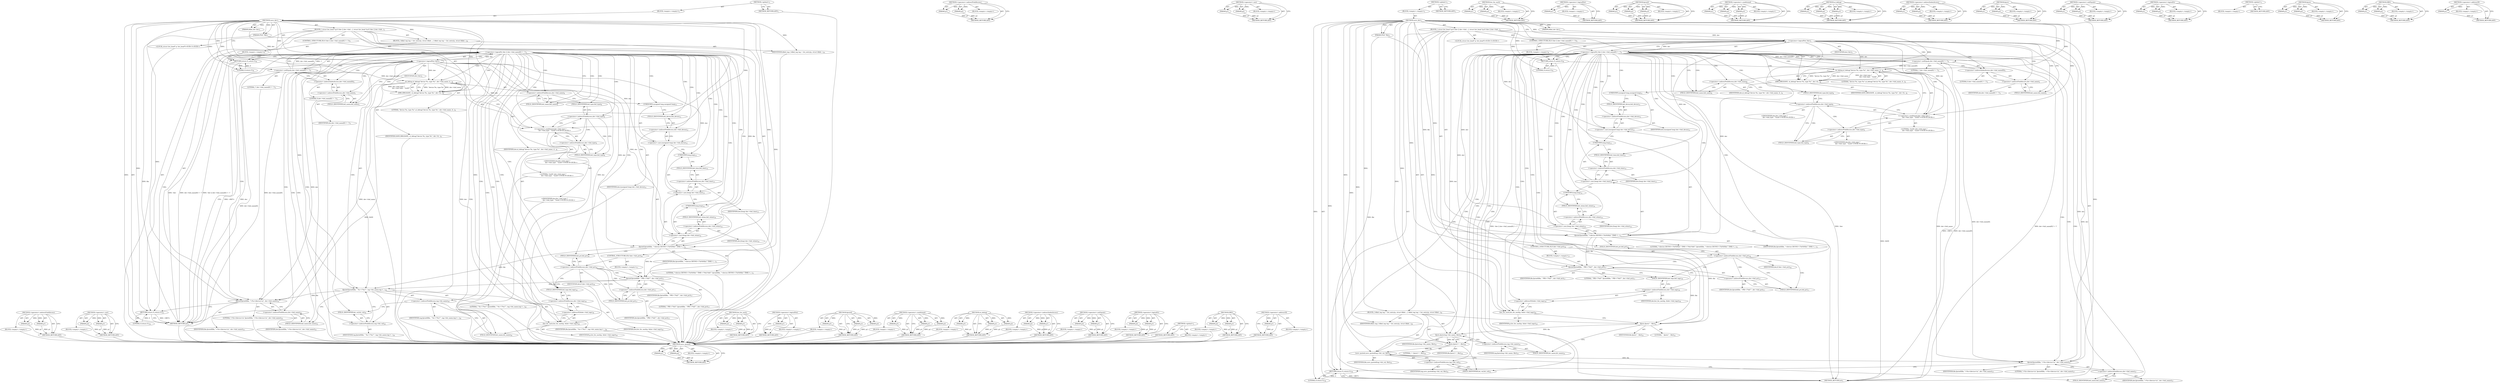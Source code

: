 digraph "&lt;operator&gt;.addressOf" {
vulnerable_152 [label=<(METHOD,&lt;operator&gt;.indirectFieldAccess)>];
vulnerable_153 [label=<(PARAM,p1)>];
vulnerable_154 [label=<(PARAM,p2)>];
vulnerable_155 [label=<(BLOCK,&lt;empty&gt;,&lt;empty&gt;)>];
vulnerable_156 [label=<(METHOD_RETURN,ANY)>];
vulnerable_180 [label=<(METHOD,&lt;operator&gt;.cast)>];
vulnerable_181 [label=<(PARAM,p1)>];
vulnerable_182 [label=<(PARAM,p2)>];
vulnerable_183 [label=<(BLOCK,&lt;empty&gt;,&lt;empty&gt;)>];
vulnerable_184 [label=<(METHOD_RETURN,ANY)>];
vulnerable_6 [label=<(METHOD,&lt;global&gt;)<SUB>1</SUB>>];
vulnerable_7 [label=<(BLOCK,&lt;empty&gt;,&lt;empty&gt;)<SUB>1</SUB>>];
vulnerable_8 [label=<(METHOD,save_dev)<SUB>1</SUB>>];
vulnerable_9 [label=<(PARAM,blkid_dev dev)<SUB>1</SUB>>];
vulnerable_10 [label=<(PARAM,FILE *file)<SUB>1</SUB>>];
vulnerable_11 [label=<(BLOCK,{
 	struct list_head *p;

	if (!dev || dev-&gt;bid...,{
 	struct list_head *p;

	if (!dev || dev-&gt;bid...)<SUB>2</SUB>>];
vulnerable_12 [label="<(LOCAL,struct list_head* p: list_head*)<SUB>3</SUB>>"];
vulnerable_13 [label=<(CONTROL_STRUCTURE,IF,if (!dev || dev-&gt;bid_name[0] != '/'))<SUB>5</SUB>>];
vulnerable_14 [label=<(&lt;operator&gt;.logicalOr,!dev || dev-&gt;bid_name[0] != '/')<SUB>5</SUB>>];
vulnerable_15 [label=<(&lt;operator&gt;.logicalNot,!dev)<SUB>5</SUB>>];
vulnerable_16 [label=<(IDENTIFIER,dev,!dev)<SUB>5</SUB>>];
vulnerable_17 [label=<(&lt;operator&gt;.notEquals,dev-&gt;bid_name[0] != '/')<SUB>5</SUB>>];
vulnerable_18 [label=<(&lt;operator&gt;.indirectIndexAccess,dev-&gt;bid_name[0])<SUB>5</SUB>>];
vulnerable_19 [label=<(&lt;operator&gt;.indirectFieldAccess,dev-&gt;bid_name)<SUB>5</SUB>>];
vulnerable_20 [label=<(IDENTIFIER,dev,dev-&gt;bid_name[0] != '/')<SUB>5</SUB>>];
vulnerable_21 [label=<(FIELD_IDENTIFIER,bid_name,bid_name)<SUB>5</SUB>>];
vulnerable_22 [label=<(LITERAL,0,dev-&gt;bid_name[0] != '/')<SUB>5</SUB>>];
vulnerable_23 [label=<(LITERAL,'/',dev-&gt;bid_name[0] != '/')<SUB>5</SUB>>];
vulnerable_24 [label=<(BLOCK,&lt;empty&gt;,&lt;empty&gt;)<SUB>6</SUB>>];
vulnerable_25 [label=<(RETURN,return 0;,return 0;)<SUB>6</SUB>>];
vulnerable_26 [label=<(LITERAL,0,return 0;)<SUB>6</SUB>>];
vulnerable_27 [label=<(DBG,DBG(SAVE, ul_debug(&quot;device %s, type %s&quot;, dev-&gt;b...)<SUB>8</SUB>>];
vulnerable_28 [label=<(IDENTIFIER,SAVE,DBG(SAVE, ul_debug(&quot;device %s, type %s&quot;, dev-&gt;b...)<SUB>8</SUB>>];
vulnerable_29 [label=<(ul_debug,ul_debug(&quot;device %s, type %s&quot;, dev-&gt;bid_name, d...)<SUB>8</SUB>>];
vulnerable_30 [label=<(LITERAL,&quot;device %s, type %s&quot;,ul_debug(&quot;device %s, type %s&quot;, dev-&gt;bid_name, d...)<SUB>8</SUB>>];
vulnerable_31 [label=<(&lt;operator&gt;.indirectFieldAccess,dev-&gt;bid_name)<SUB>8</SUB>>];
vulnerable_32 [label=<(IDENTIFIER,dev,ul_debug(&quot;device %s, type %s&quot;, dev-&gt;bid_name, d...)<SUB>8</SUB>>];
vulnerable_33 [label=<(FIELD_IDENTIFIER,bid_name,bid_name)<SUB>8</SUB>>];
vulnerable_34 [label="<(&lt;operator&gt;.conditional,dev-&gt;bid_type ?
		   dev-&gt;bid_type : &quot;(null)&quot;)<SUB>8</SUB>>"];
vulnerable_35 [label=<(&lt;operator&gt;.indirectFieldAccess,dev-&gt;bid_type)<SUB>8</SUB>>];
vulnerable_36 [label="<(IDENTIFIER,dev,dev-&gt;bid_type ?
		   dev-&gt;bid_type : &quot;(null)&quot;)<SUB>8</SUB>>"];
vulnerable_37 [label=<(FIELD_IDENTIFIER,bid_type,bid_type)<SUB>8</SUB>>];
vulnerable_38 [label=<(&lt;operator&gt;.indirectFieldAccess,dev-&gt;bid_type)<SUB>9</SUB>>];
vulnerable_39 [label="<(IDENTIFIER,dev,dev-&gt;bid_type ?
		   dev-&gt;bid_type : &quot;(null)&quot;)<SUB>9</SUB>>"];
vulnerable_40 [label=<(FIELD_IDENTIFIER,bid_type,bid_type)<SUB>9</SUB>>];
vulnerable_41 [label="<(LITERAL,&quot;(null)&quot;,dev-&gt;bid_type ?
		   dev-&gt;bid_type : &quot;(null)&quot;)<SUB>9</SUB>>"];
vulnerable_42 [label=<(fprintf,fprintf(file, &quot;&lt;device DEVNO=\&quot;0x%04lx\&quot; TIME=\...)<SUB>11</SUB>>];
vulnerable_43 [label=<(IDENTIFIER,file,fprintf(file, &quot;&lt;device DEVNO=\&quot;0x%04lx\&quot; TIME=\...)<SUB>11</SUB>>];
vulnerable_44 [label=<(LITERAL,&quot;&lt;device DEVNO=\&quot;0x%04lx\&quot; TIME=\&quot;%ld.%ld\&quot;&quot;,fprintf(file, &quot;&lt;device DEVNO=\&quot;0x%04lx\&quot; TIME=\...)<SUB>11</SUB>>];
vulnerable_45 [label=<(&lt;operator&gt;.cast,(unsigned long) dev-&gt;bid_devno)<SUB>12</SUB>>];
vulnerable_46 [label=<(UNKNOWN,unsigned long,unsigned long)<SUB>12</SUB>>];
vulnerable_47 [label=<(&lt;operator&gt;.indirectFieldAccess,dev-&gt;bid_devno)<SUB>12</SUB>>];
vulnerable_48 [label=<(IDENTIFIER,dev,(unsigned long) dev-&gt;bid_devno)<SUB>12</SUB>>];
vulnerable_49 [label=<(FIELD_IDENTIFIER,bid_devno,bid_devno)<SUB>12</SUB>>];
vulnerable_50 [label=<(&lt;operator&gt;.cast,(long) dev-&gt;bid_time)<SUB>13</SUB>>];
vulnerable_51 [label=<(UNKNOWN,long,long)<SUB>13</SUB>>];
vulnerable_52 [label=<(&lt;operator&gt;.indirectFieldAccess,dev-&gt;bid_time)<SUB>13</SUB>>];
vulnerable_53 [label=<(IDENTIFIER,dev,(long) dev-&gt;bid_time)<SUB>13</SUB>>];
vulnerable_54 [label=<(FIELD_IDENTIFIER,bid_time,bid_time)<SUB>13</SUB>>];
vulnerable_55 [label=<(&lt;operator&gt;.cast,(long) dev-&gt;bid_utime)<SUB>14</SUB>>];
vulnerable_56 [label=<(UNKNOWN,long,long)<SUB>14</SUB>>];
vulnerable_57 [label=<(&lt;operator&gt;.indirectFieldAccess,dev-&gt;bid_utime)<SUB>14</SUB>>];
vulnerable_58 [label=<(IDENTIFIER,dev,(long) dev-&gt;bid_utime)<SUB>14</SUB>>];
vulnerable_59 [label=<(FIELD_IDENTIFIER,bid_utime,bid_utime)<SUB>14</SUB>>];
vulnerable_60 [label=<(CONTROL_STRUCTURE,IF,if (dev-&gt;bid_pri))<SUB>16</SUB>>];
vulnerable_61 [label=<(&lt;operator&gt;.indirectFieldAccess,dev-&gt;bid_pri)<SUB>16</SUB>>];
vulnerable_62 [label=<(IDENTIFIER,dev,if (dev-&gt;bid_pri))<SUB>16</SUB>>];
vulnerable_63 [label=<(FIELD_IDENTIFIER,bid_pri,bid_pri)<SUB>16</SUB>>];
vulnerable_64 [label=<(BLOCK,&lt;empty&gt;,&lt;empty&gt;)<SUB>17</SUB>>];
vulnerable_65 [label=<(fprintf,fprintf(file, &quot; PRI=\&quot;%d\&quot;&quot;, dev-&gt;bid_pri))<SUB>17</SUB>>];
vulnerable_66 [label=<(IDENTIFIER,file,fprintf(file, &quot; PRI=\&quot;%d\&quot;&quot;, dev-&gt;bid_pri))<SUB>17</SUB>>];
vulnerable_67 [label=<(LITERAL,&quot; PRI=\&quot;%d\&quot;&quot;,fprintf(file, &quot; PRI=\&quot;%d\&quot;&quot;, dev-&gt;bid_pri))<SUB>17</SUB>>];
vulnerable_68 [label=<(&lt;operator&gt;.indirectFieldAccess,dev-&gt;bid_pri)<SUB>17</SUB>>];
vulnerable_69 [label=<(IDENTIFIER,dev,fprintf(file, &quot; PRI=\&quot;%d\&quot;&quot;, dev-&gt;bid_pri))<SUB>17</SUB>>];
vulnerable_70 [label=<(FIELD_IDENTIFIER,bid_pri,bid_pri)<SUB>17</SUB>>];
vulnerable_71 [label=<(list_for_each,list_for_each(p, &amp;dev-&gt;bid_tags))<SUB>18</SUB>>];
vulnerable_72 [label=<(IDENTIFIER,p,list_for_each(p, &amp;dev-&gt;bid_tags))<SUB>18</SUB>>];
vulnerable_73 [label=<(&lt;operator&gt;.addressOf,&amp;dev-&gt;bid_tags)<SUB>18</SUB>>];
vulnerable_74 [label=<(&lt;operator&gt;.indirectFieldAccess,dev-&gt;bid_tags)<SUB>18</SUB>>];
vulnerable_75 [label=<(IDENTIFIER,dev,list_for_each(p, &amp;dev-&gt;bid_tags))<SUB>18</SUB>>];
vulnerable_76 [label=<(FIELD_IDENTIFIER,bid_tags,bid_tags)<SUB>18</SUB>>];
vulnerable_77 [label=<(BLOCK,{
 		blkid_tag tag = list_entry(p, struct blkid...,{
 		blkid_tag tag = list_entry(p, struct blkid...)<SUB>18</SUB>>];
vulnerable_78 [label=<(IDENTIFIER,blkid_tag,{
 		blkid_tag tag = list_entry(p, struct blkid...)<SUB>19</SUB>>];
vulnerable_79 [label=<(fprintf,fprintf(file, &quot; %s=\&quot;%s\&quot;&quot;, tag-&gt;bit_name,tag-&gt;...)<SUB>20</SUB>>];
vulnerable_80 [label=<(IDENTIFIER,file,fprintf(file, &quot; %s=\&quot;%s\&quot;&quot;, tag-&gt;bit_name,tag-&gt;...)<SUB>20</SUB>>];
vulnerable_81 [label=<(LITERAL,&quot; %s=\&quot;%s\&quot;&quot;,fprintf(file, &quot; %s=\&quot;%s\&quot;&quot;, tag-&gt;bit_name,tag-&gt;...)<SUB>20</SUB>>];
vulnerable_82 [label=<(&lt;operator&gt;.indirectFieldAccess,tag-&gt;bit_name)<SUB>20</SUB>>];
vulnerable_83 [label=<(IDENTIFIER,tag,fprintf(file, &quot; %s=\&quot;%s\&quot;&quot;, tag-&gt;bit_name,tag-&gt;...)<SUB>20</SUB>>];
vulnerable_84 [label=<(FIELD_IDENTIFIER,bit_name,bit_name)<SUB>20</SUB>>];
vulnerable_85 [label=<(&lt;operator&gt;.indirectFieldAccess,tag-&gt;bit_val)<SUB>20</SUB>>];
vulnerable_86 [label=<(IDENTIFIER,tag,fprintf(file, &quot; %s=\&quot;%s\&quot;&quot;, tag-&gt;bit_name,tag-&gt;...)<SUB>20</SUB>>];
vulnerable_87 [label=<(FIELD_IDENTIFIER,bit_val,bit_val)<SUB>20</SUB>>];
vulnerable_88 [label=<(fprintf,fprintf(file, &quot;&gt;%s&lt;/device&gt;\n&quot;, dev-&gt;bid_name))<SUB>22</SUB>>];
vulnerable_89 [label=<(IDENTIFIER,file,fprintf(file, &quot;&gt;%s&lt;/device&gt;\n&quot;, dev-&gt;bid_name))<SUB>22</SUB>>];
vulnerable_90 [label=<(LITERAL,&quot;&gt;%s&lt;/device&gt;\n&quot;,fprintf(file, &quot;&gt;%s&lt;/device&gt;\n&quot;, dev-&gt;bid_name))<SUB>22</SUB>>];
vulnerable_91 [label=<(&lt;operator&gt;.indirectFieldAccess,dev-&gt;bid_name)<SUB>22</SUB>>];
vulnerable_92 [label=<(IDENTIFIER,dev,fprintf(file, &quot;&gt;%s&lt;/device&gt;\n&quot;, dev-&gt;bid_name))<SUB>22</SUB>>];
vulnerable_93 [label=<(FIELD_IDENTIFIER,bid_name,bid_name)<SUB>22</SUB>>];
vulnerable_94 [label=<(RETURN,return 0;,return 0;)<SUB>24</SUB>>];
vulnerable_95 [label=<(LITERAL,0,return 0;)<SUB>24</SUB>>];
vulnerable_96 [label=<(METHOD_RETURN,int)<SUB>1</SUB>>];
vulnerable_98 [label=<(METHOD_RETURN,ANY)<SUB>1</SUB>>];
vulnerable_185 [label=<(METHOD,list_for_each)>];
vulnerable_186 [label=<(PARAM,p1)>];
vulnerable_187 [label=<(PARAM,p2)>];
vulnerable_188 [label=<(BLOCK,&lt;empty&gt;,&lt;empty&gt;)>];
vulnerable_189 [label=<(METHOD_RETURN,ANY)>];
vulnerable_138 [label=<(METHOD,&lt;operator&gt;.logicalNot)>];
vulnerable_139 [label=<(PARAM,p1)>];
vulnerable_140 [label=<(BLOCK,&lt;empty&gt;,&lt;empty&gt;)>];
vulnerable_141 [label=<(METHOD_RETURN,ANY)>];
vulnerable_174 [label=<(METHOD,fprintf)>];
vulnerable_175 [label=<(PARAM,p1)>];
vulnerable_176 [label=<(PARAM,p2)>];
vulnerable_177 [label=<(PARAM,p3)>];
vulnerable_178 [label=<(BLOCK,&lt;empty&gt;,&lt;empty&gt;)>];
vulnerable_179 [label=<(METHOD_RETURN,ANY)>];
vulnerable_168 [label=<(METHOD,&lt;operator&gt;.conditional)>];
vulnerable_169 [label=<(PARAM,p1)>];
vulnerable_170 [label=<(PARAM,p2)>];
vulnerable_171 [label=<(PARAM,p3)>];
vulnerable_172 [label=<(BLOCK,&lt;empty&gt;,&lt;empty&gt;)>];
vulnerable_173 [label=<(METHOD_RETURN,ANY)>];
vulnerable_162 [label=<(METHOD,ul_debug)>];
vulnerable_163 [label=<(PARAM,p1)>];
vulnerable_164 [label=<(PARAM,p2)>];
vulnerable_165 [label=<(PARAM,p3)>];
vulnerable_166 [label=<(BLOCK,&lt;empty&gt;,&lt;empty&gt;)>];
vulnerable_167 [label=<(METHOD_RETURN,ANY)>];
vulnerable_147 [label=<(METHOD,&lt;operator&gt;.indirectIndexAccess)>];
vulnerable_148 [label=<(PARAM,p1)>];
vulnerable_149 [label=<(PARAM,p2)>];
vulnerable_150 [label=<(BLOCK,&lt;empty&gt;,&lt;empty&gt;)>];
vulnerable_151 [label=<(METHOD_RETURN,ANY)>];
vulnerable_142 [label=<(METHOD,&lt;operator&gt;.notEquals)>];
vulnerable_143 [label=<(PARAM,p1)>];
vulnerable_144 [label=<(PARAM,p2)>];
vulnerable_145 [label=<(BLOCK,&lt;empty&gt;,&lt;empty&gt;)>];
vulnerable_146 [label=<(METHOD_RETURN,ANY)>];
vulnerable_133 [label=<(METHOD,&lt;operator&gt;.logicalOr)>];
vulnerable_134 [label=<(PARAM,p1)>];
vulnerable_135 [label=<(PARAM,p2)>];
vulnerable_136 [label=<(BLOCK,&lt;empty&gt;,&lt;empty&gt;)>];
vulnerable_137 [label=<(METHOD_RETURN,ANY)>];
vulnerable_127 [label=<(METHOD,&lt;global&gt;)<SUB>1</SUB>>];
vulnerable_128 [label=<(BLOCK,&lt;empty&gt;,&lt;empty&gt;)>];
vulnerable_129 [label=<(METHOD_RETURN,ANY)>];
vulnerable_157 [label=<(METHOD,DBG)>];
vulnerable_158 [label=<(PARAM,p1)>];
vulnerable_159 [label=<(PARAM,p2)>];
vulnerable_160 [label=<(BLOCK,&lt;empty&gt;,&lt;empty&gt;)>];
vulnerable_161 [label=<(METHOD_RETURN,ANY)>];
vulnerable_190 [label=<(METHOD,&lt;operator&gt;.addressOf)>];
vulnerable_191 [label=<(PARAM,p1)>];
vulnerable_192 [label=<(BLOCK,&lt;empty&gt;,&lt;empty&gt;)>];
vulnerable_193 [label=<(METHOD_RETURN,ANY)>];
fixed_209 [label=<(METHOD,save_quoted)>];
fixed_210 [label=<(PARAM,p1)>];
fixed_211 [label=<(PARAM,p2)>];
fixed_212 [label=<(BLOCK,&lt;empty&gt;,&lt;empty&gt;)>];
fixed_213 [label=<(METHOD_RETURN,ANY)>];
fixed_157 [label=<(METHOD,&lt;operator&gt;.indirectFieldAccess)>];
fixed_158 [label=<(PARAM,p1)>];
fixed_159 [label=<(PARAM,p2)>];
fixed_160 [label=<(BLOCK,&lt;empty&gt;,&lt;empty&gt;)>];
fixed_161 [label=<(METHOD_RETURN,ANY)>];
fixed_185 [label=<(METHOD,&lt;operator&gt;.cast)>];
fixed_186 [label=<(PARAM,p1)>];
fixed_187 [label=<(PARAM,p2)>];
fixed_188 [label=<(BLOCK,&lt;empty&gt;,&lt;empty&gt;)>];
fixed_189 [label=<(METHOD_RETURN,ANY)>];
fixed_6 [label=<(METHOD,&lt;global&gt;)<SUB>1</SUB>>];
fixed_7 [label=<(BLOCK,&lt;empty&gt;,&lt;empty&gt;)<SUB>1</SUB>>];
fixed_8 [label=<(METHOD,save_dev)<SUB>1</SUB>>];
fixed_9 [label=<(PARAM,blkid_dev dev)<SUB>1</SUB>>];
fixed_10 [label=<(PARAM,FILE *file)<SUB>1</SUB>>];
fixed_11 [label=<(BLOCK,{
 	struct list_head *p;

	if (!dev || dev-&gt;bid...,{
 	struct list_head *p;

	if (!dev || dev-&gt;bid...)<SUB>2</SUB>>];
fixed_12 [label="<(LOCAL,struct list_head* p: list_head*)<SUB>3</SUB>>"];
fixed_13 [label=<(CONTROL_STRUCTURE,IF,if (!dev || dev-&gt;bid_name[0] != '/'))<SUB>5</SUB>>];
fixed_14 [label=<(&lt;operator&gt;.logicalOr,!dev || dev-&gt;bid_name[0] != '/')<SUB>5</SUB>>];
fixed_15 [label=<(&lt;operator&gt;.logicalNot,!dev)<SUB>5</SUB>>];
fixed_16 [label=<(IDENTIFIER,dev,!dev)<SUB>5</SUB>>];
fixed_17 [label=<(&lt;operator&gt;.notEquals,dev-&gt;bid_name[0] != '/')<SUB>5</SUB>>];
fixed_18 [label=<(&lt;operator&gt;.indirectIndexAccess,dev-&gt;bid_name[0])<SUB>5</SUB>>];
fixed_19 [label=<(&lt;operator&gt;.indirectFieldAccess,dev-&gt;bid_name)<SUB>5</SUB>>];
fixed_20 [label=<(IDENTIFIER,dev,dev-&gt;bid_name[0] != '/')<SUB>5</SUB>>];
fixed_21 [label=<(FIELD_IDENTIFIER,bid_name,bid_name)<SUB>5</SUB>>];
fixed_22 [label=<(LITERAL,0,dev-&gt;bid_name[0] != '/')<SUB>5</SUB>>];
fixed_23 [label=<(LITERAL,'/',dev-&gt;bid_name[0] != '/')<SUB>5</SUB>>];
fixed_24 [label=<(BLOCK,&lt;empty&gt;,&lt;empty&gt;)<SUB>6</SUB>>];
fixed_25 [label=<(RETURN,return 0;,return 0;)<SUB>6</SUB>>];
fixed_26 [label=<(LITERAL,0,return 0;)<SUB>6</SUB>>];
fixed_27 [label=<(DBG,DBG(SAVE, ul_debug(&quot;device %s, type %s&quot;, dev-&gt;b...)<SUB>8</SUB>>];
fixed_28 [label=<(IDENTIFIER,SAVE,DBG(SAVE, ul_debug(&quot;device %s, type %s&quot;, dev-&gt;b...)<SUB>8</SUB>>];
fixed_29 [label=<(ul_debug,ul_debug(&quot;device %s, type %s&quot;, dev-&gt;bid_name, d...)<SUB>8</SUB>>];
fixed_30 [label=<(LITERAL,&quot;device %s, type %s&quot;,ul_debug(&quot;device %s, type %s&quot;, dev-&gt;bid_name, d...)<SUB>8</SUB>>];
fixed_31 [label=<(&lt;operator&gt;.indirectFieldAccess,dev-&gt;bid_name)<SUB>8</SUB>>];
fixed_32 [label=<(IDENTIFIER,dev,ul_debug(&quot;device %s, type %s&quot;, dev-&gt;bid_name, d...)<SUB>8</SUB>>];
fixed_33 [label=<(FIELD_IDENTIFIER,bid_name,bid_name)<SUB>8</SUB>>];
fixed_34 [label="<(&lt;operator&gt;.conditional,dev-&gt;bid_type ?
		   dev-&gt;bid_type : &quot;(null)&quot;)<SUB>8</SUB>>"];
fixed_35 [label=<(&lt;operator&gt;.indirectFieldAccess,dev-&gt;bid_type)<SUB>8</SUB>>];
fixed_36 [label="<(IDENTIFIER,dev,dev-&gt;bid_type ?
		   dev-&gt;bid_type : &quot;(null)&quot;)<SUB>8</SUB>>"];
fixed_37 [label=<(FIELD_IDENTIFIER,bid_type,bid_type)<SUB>8</SUB>>];
fixed_38 [label=<(&lt;operator&gt;.indirectFieldAccess,dev-&gt;bid_type)<SUB>9</SUB>>];
fixed_39 [label="<(IDENTIFIER,dev,dev-&gt;bid_type ?
		   dev-&gt;bid_type : &quot;(null)&quot;)<SUB>9</SUB>>"];
fixed_40 [label=<(FIELD_IDENTIFIER,bid_type,bid_type)<SUB>9</SUB>>];
fixed_41 [label="<(LITERAL,&quot;(null)&quot;,dev-&gt;bid_type ?
		   dev-&gt;bid_type : &quot;(null)&quot;)<SUB>9</SUB>>"];
fixed_42 [label=<(fprintf,fprintf(file, &quot;&lt;device DEVNO=\&quot;0x%04lx\&quot; TIME=\...)<SUB>11</SUB>>];
fixed_43 [label=<(IDENTIFIER,file,fprintf(file, &quot;&lt;device DEVNO=\&quot;0x%04lx\&quot; TIME=\...)<SUB>11</SUB>>];
fixed_44 [label=<(LITERAL,&quot;&lt;device DEVNO=\&quot;0x%04lx\&quot; TIME=\&quot;%ld.%ld\&quot;&quot;,fprintf(file, &quot;&lt;device DEVNO=\&quot;0x%04lx\&quot; TIME=\...)<SUB>11</SUB>>];
fixed_45 [label=<(&lt;operator&gt;.cast,(unsigned long) dev-&gt;bid_devno)<SUB>12</SUB>>];
fixed_46 [label=<(UNKNOWN,unsigned long,unsigned long)<SUB>12</SUB>>];
fixed_47 [label=<(&lt;operator&gt;.indirectFieldAccess,dev-&gt;bid_devno)<SUB>12</SUB>>];
fixed_48 [label=<(IDENTIFIER,dev,(unsigned long) dev-&gt;bid_devno)<SUB>12</SUB>>];
fixed_49 [label=<(FIELD_IDENTIFIER,bid_devno,bid_devno)<SUB>12</SUB>>];
fixed_50 [label=<(&lt;operator&gt;.cast,(long) dev-&gt;bid_time)<SUB>13</SUB>>];
fixed_51 [label=<(UNKNOWN,long,long)<SUB>13</SUB>>];
fixed_52 [label=<(&lt;operator&gt;.indirectFieldAccess,dev-&gt;bid_time)<SUB>13</SUB>>];
fixed_53 [label=<(IDENTIFIER,dev,(long) dev-&gt;bid_time)<SUB>13</SUB>>];
fixed_54 [label=<(FIELD_IDENTIFIER,bid_time,bid_time)<SUB>13</SUB>>];
fixed_55 [label=<(&lt;operator&gt;.cast,(long) dev-&gt;bid_utime)<SUB>14</SUB>>];
fixed_56 [label=<(UNKNOWN,long,long)<SUB>14</SUB>>];
fixed_57 [label=<(&lt;operator&gt;.indirectFieldAccess,dev-&gt;bid_utime)<SUB>14</SUB>>];
fixed_58 [label=<(IDENTIFIER,dev,(long) dev-&gt;bid_utime)<SUB>14</SUB>>];
fixed_59 [label=<(FIELD_IDENTIFIER,bid_utime,bid_utime)<SUB>14</SUB>>];
fixed_60 [label=<(CONTROL_STRUCTURE,IF,if (dev-&gt;bid_pri))<SUB>16</SUB>>];
fixed_61 [label=<(&lt;operator&gt;.indirectFieldAccess,dev-&gt;bid_pri)<SUB>16</SUB>>];
fixed_62 [label=<(IDENTIFIER,dev,if (dev-&gt;bid_pri))<SUB>16</SUB>>];
fixed_63 [label=<(FIELD_IDENTIFIER,bid_pri,bid_pri)<SUB>16</SUB>>];
fixed_64 [label=<(BLOCK,&lt;empty&gt;,&lt;empty&gt;)<SUB>17</SUB>>];
fixed_65 [label=<(fprintf,fprintf(file, &quot; PRI=\&quot;%d\&quot;&quot;, dev-&gt;bid_pri))<SUB>17</SUB>>];
fixed_66 [label=<(IDENTIFIER,file,fprintf(file, &quot; PRI=\&quot;%d\&quot;&quot;, dev-&gt;bid_pri))<SUB>17</SUB>>];
fixed_67 [label=<(LITERAL,&quot; PRI=\&quot;%d\&quot;&quot;,fprintf(file, &quot; PRI=\&quot;%d\&quot;&quot;, dev-&gt;bid_pri))<SUB>17</SUB>>];
fixed_68 [label=<(&lt;operator&gt;.indirectFieldAccess,dev-&gt;bid_pri)<SUB>17</SUB>>];
fixed_69 [label=<(IDENTIFIER,dev,fprintf(file, &quot; PRI=\&quot;%d\&quot;&quot;, dev-&gt;bid_pri))<SUB>17</SUB>>];
fixed_70 [label=<(FIELD_IDENTIFIER,bid_pri,bid_pri)<SUB>17</SUB>>];
fixed_71 [label=<(list_for_each,list_for_each(p, &amp;dev-&gt;bid_tags))<SUB>19</SUB>>];
fixed_72 [label=<(IDENTIFIER,p,list_for_each(p, &amp;dev-&gt;bid_tags))<SUB>19</SUB>>];
fixed_73 [label=<(&lt;operator&gt;.addressOf,&amp;dev-&gt;bid_tags)<SUB>19</SUB>>];
fixed_74 [label=<(&lt;operator&gt;.indirectFieldAccess,dev-&gt;bid_tags)<SUB>19</SUB>>];
fixed_75 [label=<(IDENTIFIER,dev,list_for_each(p, &amp;dev-&gt;bid_tags))<SUB>19</SUB>>];
fixed_76 [label=<(FIELD_IDENTIFIER,bid_tags,bid_tags)<SUB>19</SUB>>];
fixed_77 [label=<(BLOCK,{
 		blkid_tag tag = list_entry(p, struct blkid...,{
 		blkid_tag tag = list_entry(p, struct blkid...)<SUB>19</SUB>>];
fixed_78 [label=<(IDENTIFIER,blkid_tag,{
 		blkid_tag tag = list_entry(p, struct blkid...)<SUB>20</SUB>>];
fixed_79 [label=<(fputc,fputc(' ', file))<SUB>22</SUB>>];
fixed_80 [label=<(LITERAL,' ',fputc(' ', file))<SUB>22</SUB>>];
fixed_81 [label=<(IDENTIFIER,file,fputc(' ', file))<SUB>22</SUB>>];
fixed_82 [label=<(fputs,fputs(tag-&gt;bit_name, file))<SUB>23</SUB>>];
fixed_83 [label=<(&lt;operator&gt;.indirectFieldAccess,tag-&gt;bit_name)<SUB>23</SUB>>];
fixed_84 [label=<(IDENTIFIER,tag,fputs(tag-&gt;bit_name, file))<SUB>23</SUB>>];
fixed_85 [label=<(FIELD_IDENTIFIER,bit_name,bit_name)<SUB>23</SUB>>];
fixed_86 [label=<(IDENTIFIER,file,fputs(tag-&gt;bit_name, file))<SUB>23</SUB>>];
fixed_87 [label=<(fputc,fputc('=', file))<SUB>24</SUB>>];
fixed_88 [label=<(LITERAL,'=',fputc('=', file))<SUB>24</SUB>>];
fixed_89 [label=<(IDENTIFIER,file,fputc('=', file))<SUB>24</SUB>>];
fixed_90 [label=<(save_quoted,save_quoted(tag-&gt;bit_val, file))<SUB>25</SUB>>];
fixed_91 [label=<(&lt;operator&gt;.indirectFieldAccess,tag-&gt;bit_val)<SUB>25</SUB>>];
fixed_92 [label=<(IDENTIFIER,tag,save_quoted(tag-&gt;bit_val, file))<SUB>25</SUB>>];
fixed_93 [label=<(FIELD_IDENTIFIER,bit_val,bit_val)<SUB>25</SUB>>];
fixed_94 [label=<(IDENTIFIER,file,save_quoted(tag-&gt;bit_val, file))<SUB>25</SUB>>];
fixed_95 [label=<(fprintf,fprintf(file, &quot;&gt;%s&lt;/device&gt;\n&quot;, dev-&gt;bid_name))<SUB>27</SUB>>];
fixed_96 [label=<(IDENTIFIER,file,fprintf(file, &quot;&gt;%s&lt;/device&gt;\n&quot;, dev-&gt;bid_name))<SUB>27</SUB>>];
fixed_97 [label=<(LITERAL,&quot;&gt;%s&lt;/device&gt;\n&quot;,fprintf(file, &quot;&gt;%s&lt;/device&gt;\n&quot;, dev-&gt;bid_name))<SUB>27</SUB>>];
fixed_98 [label=<(&lt;operator&gt;.indirectFieldAccess,dev-&gt;bid_name)<SUB>27</SUB>>];
fixed_99 [label=<(IDENTIFIER,dev,fprintf(file, &quot;&gt;%s&lt;/device&gt;\n&quot;, dev-&gt;bid_name))<SUB>27</SUB>>];
fixed_100 [label=<(FIELD_IDENTIFIER,bid_name,bid_name)<SUB>27</SUB>>];
fixed_101 [label=<(RETURN,return 0;,return 0;)<SUB>29</SUB>>];
fixed_102 [label=<(LITERAL,0,return 0;)<SUB>29</SUB>>];
fixed_103 [label=<(METHOD_RETURN,int)<SUB>1</SUB>>];
fixed_105 [label=<(METHOD_RETURN,ANY)<SUB>1</SUB>>];
fixed_190 [label=<(METHOD,list_for_each)>];
fixed_191 [label=<(PARAM,p1)>];
fixed_192 [label=<(PARAM,p2)>];
fixed_193 [label=<(BLOCK,&lt;empty&gt;,&lt;empty&gt;)>];
fixed_194 [label=<(METHOD_RETURN,ANY)>];
fixed_143 [label=<(METHOD,&lt;operator&gt;.logicalNot)>];
fixed_144 [label=<(PARAM,p1)>];
fixed_145 [label=<(BLOCK,&lt;empty&gt;,&lt;empty&gt;)>];
fixed_146 [label=<(METHOD_RETURN,ANY)>];
fixed_179 [label=<(METHOD,fprintf)>];
fixed_180 [label=<(PARAM,p1)>];
fixed_181 [label=<(PARAM,p2)>];
fixed_182 [label=<(PARAM,p3)>];
fixed_183 [label=<(BLOCK,&lt;empty&gt;,&lt;empty&gt;)>];
fixed_184 [label=<(METHOD_RETURN,ANY)>];
fixed_173 [label=<(METHOD,&lt;operator&gt;.conditional)>];
fixed_174 [label=<(PARAM,p1)>];
fixed_175 [label=<(PARAM,p2)>];
fixed_176 [label=<(PARAM,p3)>];
fixed_177 [label=<(BLOCK,&lt;empty&gt;,&lt;empty&gt;)>];
fixed_178 [label=<(METHOD_RETURN,ANY)>];
fixed_167 [label=<(METHOD,ul_debug)>];
fixed_168 [label=<(PARAM,p1)>];
fixed_169 [label=<(PARAM,p2)>];
fixed_170 [label=<(PARAM,p3)>];
fixed_171 [label=<(BLOCK,&lt;empty&gt;,&lt;empty&gt;)>];
fixed_172 [label=<(METHOD_RETURN,ANY)>];
fixed_152 [label=<(METHOD,&lt;operator&gt;.indirectIndexAccess)>];
fixed_153 [label=<(PARAM,p1)>];
fixed_154 [label=<(PARAM,p2)>];
fixed_155 [label=<(BLOCK,&lt;empty&gt;,&lt;empty&gt;)>];
fixed_156 [label=<(METHOD_RETURN,ANY)>];
fixed_199 [label=<(METHOD,fputc)>];
fixed_200 [label=<(PARAM,p1)>];
fixed_201 [label=<(PARAM,p2)>];
fixed_202 [label=<(BLOCK,&lt;empty&gt;,&lt;empty&gt;)>];
fixed_203 [label=<(METHOD_RETURN,ANY)>];
fixed_147 [label=<(METHOD,&lt;operator&gt;.notEquals)>];
fixed_148 [label=<(PARAM,p1)>];
fixed_149 [label=<(PARAM,p2)>];
fixed_150 [label=<(BLOCK,&lt;empty&gt;,&lt;empty&gt;)>];
fixed_151 [label=<(METHOD_RETURN,ANY)>];
fixed_138 [label=<(METHOD,&lt;operator&gt;.logicalOr)>];
fixed_139 [label=<(PARAM,p1)>];
fixed_140 [label=<(PARAM,p2)>];
fixed_141 [label=<(BLOCK,&lt;empty&gt;,&lt;empty&gt;)>];
fixed_142 [label=<(METHOD_RETURN,ANY)>];
fixed_132 [label=<(METHOD,&lt;global&gt;)<SUB>1</SUB>>];
fixed_133 [label=<(BLOCK,&lt;empty&gt;,&lt;empty&gt;)>];
fixed_134 [label=<(METHOD_RETURN,ANY)>];
fixed_204 [label=<(METHOD,fputs)>];
fixed_205 [label=<(PARAM,p1)>];
fixed_206 [label=<(PARAM,p2)>];
fixed_207 [label=<(BLOCK,&lt;empty&gt;,&lt;empty&gt;)>];
fixed_208 [label=<(METHOD_RETURN,ANY)>];
fixed_162 [label=<(METHOD,DBG)>];
fixed_163 [label=<(PARAM,p1)>];
fixed_164 [label=<(PARAM,p2)>];
fixed_165 [label=<(BLOCK,&lt;empty&gt;,&lt;empty&gt;)>];
fixed_166 [label=<(METHOD_RETURN,ANY)>];
fixed_195 [label=<(METHOD,&lt;operator&gt;.addressOf)>];
fixed_196 [label=<(PARAM,p1)>];
fixed_197 [label=<(BLOCK,&lt;empty&gt;,&lt;empty&gt;)>];
fixed_198 [label=<(METHOD_RETURN,ANY)>];
vulnerable_152 -> vulnerable_153  [key=0, label="AST: "];
vulnerable_152 -> vulnerable_153  [key=1, label="DDG: "];
vulnerable_152 -> vulnerable_155  [key=0, label="AST: "];
vulnerable_152 -> vulnerable_154  [key=0, label="AST: "];
vulnerable_152 -> vulnerable_154  [key=1, label="DDG: "];
vulnerable_152 -> vulnerable_156  [key=0, label="AST: "];
vulnerable_152 -> vulnerable_156  [key=1, label="CFG: "];
vulnerable_153 -> vulnerable_156  [key=0, label="DDG: p1"];
vulnerable_154 -> vulnerable_156  [key=0, label="DDG: p2"];
vulnerable_155 -> fixed_209  [key=0];
vulnerable_156 -> fixed_209  [key=0];
vulnerable_180 -> vulnerable_181  [key=0, label="AST: "];
vulnerable_180 -> vulnerable_181  [key=1, label="DDG: "];
vulnerable_180 -> vulnerable_183  [key=0, label="AST: "];
vulnerable_180 -> vulnerable_182  [key=0, label="AST: "];
vulnerable_180 -> vulnerable_182  [key=1, label="DDG: "];
vulnerable_180 -> vulnerable_184  [key=0, label="AST: "];
vulnerable_180 -> vulnerable_184  [key=1, label="CFG: "];
vulnerable_181 -> vulnerable_184  [key=0, label="DDG: p1"];
vulnerable_182 -> vulnerable_184  [key=0, label="DDG: p2"];
vulnerable_183 -> fixed_209  [key=0];
vulnerable_184 -> fixed_209  [key=0];
vulnerable_6 -> vulnerable_7  [key=0, label="AST: "];
vulnerable_6 -> vulnerable_98  [key=0, label="AST: "];
vulnerable_6 -> vulnerable_98  [key=1, label="CFG: "];
vulnerable_7 -> vulnerable_8  [key=0, label="AST: "];
vulnerable_8 -> vulnerable_9  [key=0, label="AST: "];
vulnerable_8 -> vulnerable_9  [key=1, label="DDG: "];
vulnerable_8 -> vulnerable_10  [key=0, label="AST: "];
vulnerable_8 -> vulnerable_10  [key=1, label="DDG: "];
vulnerable_8 -> vulnerable_11  [key=0, label="AST: "];
vulnerable_8 -> vulnerable_96  [key=0, label="AST: "];
vulnerable_8 -> vulnerable_15  [key=0, label="CFG: "];
vulnerable_8 -> vulnerable_15  [key=1, label="DDG: "];
vulnerable_8 -> vulnerable_77  [key=0, label="DDG: "];
vulnerable_8 -> vulnerable_94  [key=0, label="DDG: "];
vulnerable_8 -> vulnerable_27  [key=0, label="DDG: "];
vulnerable_8 -> vulnerable_42  [key=0, label="DDG: "];
vulnerable_8 -> vulnerable_71  [key=0, label="DDG: "];
vulnerable_8 -> vulnerable_78  [key=0, label="DDG: "];
vulnerable_8 -> vulnerable_88  [key=0, label="DDG: "];
vulnerable_8 -> vulnerable_95  [key=0, label="DDG: "];
vulnerable_8 -> vulnerable_25  [key=0, label="DDG: "];
vulnerable_8 -> vulnerable_29  [key=0, label="DDG: "];
vulnerable_8 -> vulnerable_79  [key=0, label="DDG: "];
vulnerable_8 -> vulnerable_17  [key=0, label="DDG: "];
vulnerable_8 -> vulnerable_26  [key=0, label="DDG: "];
vulnerable_8 -> vulnerable_34  [key=0, label="DDG: "];
vulnerable_8 -> vulnerable_65  [key=0, label="DDG: "];
vulnerable_9 -> vulnerable_15  [key=0, label="DDG: dev"];
vulnerable_10 -> vulnerable_96  [key=0, label="DDG: file"];
vulnerable_10 -> vulnerable_42  [key=0, label="DDG: file"];
vulnerable_11 -> vulnerable_12  [key=0, label="AST: "];
vulnerable_11 -> vulnerable_13  [key=0, label="AST: "];
vulnerable_11 -> vulnerable_27  [key=0, label="AST: "];
vulnerable_11 -> vulnerable_42  [key=0, label="AST: "];
vulnerable_11 -> vulnerable_60  [key=0, label="AST: "];
vulnerable_11 -> vulnerable_71  [key=0, label="AST: "];
vulnerable_11 -> vulnerable_77  [key=0, label="AST: "];
vulnerable_11 -> vulnerable_88  [key=0, label="AST: "];
vulnerable_11 -> vulnerable_94  [key=0, label="AST: "];
vulnerable_12 -> fixed_209  [key=0];
vulnerable_13 -> vulnerable_14  [key=0, label="AST: "];
vulnerable_13 -> vulnerable_24  [key=0, label="AST: "];
vulnerable_14 -> vulnerable_15  [key=0, label="AST: "];
vulnerable_14 -> vulnerable_17  [key=0, label="AST: "];
vulnerable_14 -> vulnerable_25  [key=0, label="CFG: "];
vulnerable_14 -> vulnerable_25  [key=1, label="CDG: "];
vulnerable_14 -> vulnerable_33  [key=0, label="CFG: "];
vulnerable_14 -> vulnerable_33  [key=1, label="CDG: "];
vulnerable_14 -> vulnerable_96  [key=0, label="DDG: !dev"];
vulnerable_14 -> vulnerable_96  [key=1, label="DDG: dev-&gt;bid_name[0] != '/'"];
vulnerable_14 -> vulnerable_96  [key=2, label="DDG: !dev || dev-&gt;bid_name[0] != '/'"];
vulnerable_14 -> vulnerable_47  [key=0, label="CDG: "];
vulnerable_14 -> vulnerable_34  [key=0, label="CDG: "];
vulnerable_14 -> vulnerable_94  [key=0, label="CDG: "];
vulnerable_14 -> vulnerable_49  [key=0, label="CDG: "];
vulnerable_14 -> vulnerable_73  [key=0, label="CDG: "];
vulnerable_14 -> vulnerable_42  [key=0, label="CDG: "];
vulnerable_14 -> vulnerable_51  [key=0, label="CDG: "];
vulnerable_14 -> vulnerable_57  [key=0, label="CDG: "];
vulnerable_14 -> vulnerable_52  [key=0, label="CDG: "];
vulnerable_14 -> vulnerable_37  [key=0, label="CDG: "];
vulnerable_14 -> vulnerable_46  [key=0, label="CDG: "];
vulnerable_14 -> vulnerable_84  [key=0, label="CDG: "];
vulnerable_14 -> vulnerable_85  [key=0, label="CDG: "];
vulnerable_14 -> vulnerable_56  [key=0, label="CDG: "];
vulnerable_14 -> vulnerable_74  [key=0, label="CDG: "];
vulnerable_14 -> vulnerable_45  [key=0, label="CDG: "];
vulnerable_14 -> vulnerable_27  [key=0, label="CDG: "];
vulnerable_14 -> vulnerable_29  [key=0, label="CDG: "];
vulnerable_14 -> vulnerable_76  [key=0, label="CDG: "];
vulnerable_14 -> vulnerable_50  [key=0, label="CDG: "];
vulnerable_14 -> vulnerable_59  [key=0, label="CDG: "];
vulnerable_14 -> vulnerable_87  [key=0, label="CDG: "];
vulnerable_14 -> vulnerable_91  [key=0, label="CDG: "];
vulnerable_14 -> vulnerable_35  [key=0, label="CDG: "];
vulnerable_14 -> vulnerable_82  [key=0, label="CDG: "];
vulnerable_14 -> vulnerable_93  [key=0, label="CDG: "];
vulnerable_14 -> vulnerable_54  [key=0, label="CDG: "];
vulnerable_14 -> vulnerable_79  [key=0, label="CDG: "];
vulnerable_14 -> vulnerable_61  [key=0, label="CDG: "];
vulnerable_14 -> vulnerable_71  [key=0, label="CDG: "];
vulnerable_14 -> vulnerable_88  [key=0, label="CDG: "];
vulnerable_14 -> vulnerable_63  [key=0, label="CDG: "];
vulnerable_14 -> vulnerable_55  [key=0, label="CDG: "];
vulnerable_14 -> vulnerable_31  [key=0, label="CDG: "];
vulnerable_15 -> vulnerable_16  [key=0, label="AST: "];
vulnerable_15 -> vulnerable_14  [key=0, label="CFG: "];
vulnerable_15 -> vulnerable_14  [key=1, label="DDG: dev"];
vulnerable_15 -> vulnerable_21  [key=0, label="CFG: "];
vulnerable_15 -> vulnerable_21  [key=1, label="CDG: "];
vulnerable_15 -> vulnerable_96  [key=0, label="DDG: dev"];
vulnerable_15 -> vulnerable_42  [key=0, label="DDG: dev"];
vulnerable_15 -> vulnerable_71  [key=0, label="DDG: dev"];
vulnerable_15 -> vulnerable_88  [key=0, label="DDG: dev"];
vulnerable_15 -> vulnerable_29  [key=0, label="DDG: dev"];
vulnerable_15 -> vulnerable_45  [key=0, label="DDG: dev"];
vulnerable_15 -> vulnerable_50  [key=0, label="DDG: dev"];
vulnerable_15 -> vulnerable_55  [key=0, label="DDG: dev"];
vulnerable_15 -> vulnerable_34  [key=0, label="DDG: dev"];
vulnerable_15 -> vulnerable_65  [key=0, label="DDG: dev"];
vulnerable_15 -> vulnerable_17  [key=0, label="CDG: "];
vulnerable_15 -> vulnerable_19  [key=0, label="CDG: "];
vulnerable_15 -> vulnerable_18  [key=0, label="CDG: "];
vulnerable_16 -> fixed_209  [key=0];
vulnerable_17 -> vulnerable_18  [key=0, label="AST: "];
vulnerable_17 -> vulnerable_23  [key=0, label="AST: "];
vulnerable_17 -> vulnerable_14  [key=0, label="CFG: "];
vulnerable_17 -> vulnerable_14  [key=1, label="DDG: dev-&gt;bid_name[0]"];
vulnerable_17 -> vulnerable_14  [key=2, label="DDG: '/'"];
vulnerable_17 -> vulnerable_96  [key=0, label="DDG: dev-&gt;bid_name[0]"];
vulnerable_17 -> vulnerable_88  [key=0, label="DDG: dev-&gt;bid_name[0]"];
vulnerable_17 -> vulnerable_29  [key=0, label="DDG: dev-&gt;bid_name[0]"];
vulnerable_18 -> vulnerable_19  [key=0, label="AST: "];
vulnerable_18 -> vulnerable_22  [key=0, label="AST: "];
vulnerable_18 -> vulnerable_17  [key=0, label="CFG: "];
vulnerable_19 -> vulnerable_20  [key=0, label="AST: "];
vulnerable_19 -> vulnerable_21  [key=0, label="AST: "];
vulnerable_19 -> vulnerable_18  [key=0, label="CFG: "];
vulnerable_20 -> fixed_209  [key=0];
vulnerable_21 -> vulnerable_19  [key=0, label="CFG: "];
vulnerable_22 -> fixed_209  [key=0];
vulnerable_23 -> fixed_209  [key=0];
vulnerable_24 -> vulnerable_25  [key=0, label="AST: "];
vulnerable_25 -> vulnerable_26  [key=0, label="AST: "];
vulnerable_25 -> vulnerable_96  [key=0, label="CFG: "];
vulnerable_25 -> vulnerable_96  [key=1, label="DDG: &lt;RET&gt;"];
vulnerable_26 -> vulnerable_25  [key=0, label="DDG: 0"];
vulnerable_27 -> vulnerable_28  [key=0, label="AST: "];
vulnerable_27 -> vulnerable_29  [key=0, label="AST: "];
vulnerable_27 -> vulnerable_46  [key=0, label="CFG: "];
vulnerable_27 -> vulnerable_96  [key=0, label="DDG: SAVE"];
vulnerable_28 -> fixed_209  [key=0];
vulnerable_29 -> vulnerable_30  [key=0, label="AST: "];
vulnerable_29 -> vulnerable_31  [key=0, label="AST: "];
vulnerable_29 -> vulnerable_34  [key=0, label="AST: "];
vulnerable_29 -> vulnerable_27  [key=0, label="CFG: "];
vulnerable_29 -> vulnerable_27  [key=1, label="DDG: &quot;device %s, type %s&quot;"];
vulnerable_29 -> vulnerable_27  [key=2, label="DDG: dev-&gt;bid_name"];
vulnerable_29 -> vulnerable_27  [key=3, label="DDG: dev-&gt;bid_type ?
		   dev-&gt;bid_type : &quot;(null)&quot;"];
vulnerable_29 -> vulnerable_88  [key=0, label="DDG: dev-&gt;bid_name"];
vulnerable_30 -> fixed_209  [key=0];
vulnerable_31 -> vulnerable_32  [key=0, label="AST: "];
vulnerable_31 -> vulnerable_33  [key=0, label="AST: "];
vulnerable_31 -> vulnerable_37  [key=0, label="CFG: "];
vulnerable_32 -> fixed_209  [key=0];
vulnerable_33 -> vulnerable_31  [key=0, label="CFG: "];
vulnerable_34 -> vulnerable_35  [key=0, label="AST: "];
vulnerable_34 -> vulnerable_38  [key=0, label="AST: "];
vulnerable_34 -> vulnerable_41  [key=0, label="AST: "];
vulnerable_34 -> vulnerable_29  [key=0, label="CFG: "];
vulnerable_35 -> vulnerable_36  [key=0, label="AST: "];
vulnerable_35 -> vulnerable_37  [key=0, label="AST: "];
vulnerable_35 -> vulnerable_40  [key=0, label="CFG: "];
vulnerable_35 -> vulnerable_40  [key=1, label="CDG: "];
vulnerable_35 -> vulnerable_34  [key=0, label="CFG: "];
vulnerable_35 -> vulnerable_38  [key=0, label="CDG: "];
vulnerable_36 -> fixed_209  [key=0];
vulnerable_37 -> vulnerable_35  [key=0, label="CFG: "];
vulnerable_38 -> vulnerable_39  [key=0, label="AST: "];
vulnerable_38 -> vulnerable_40  [key=0, label="AST: "];
vulnerable_38 -> vulnerable_34  [key=0, label="CFG: "];
vulnerable_39 -> fixed_209  [key=0];
vulnerable_40 -> vulnerable_38  [key=0, label="CFG: "];
vulnerable_41 -> fixed_209  [key=0];
vulnerable_42 -> vulnerable_43  [key=0, label="AST: "];
vulnerable_42 -> vulnerable_44  [key=0, label="AST: "];
vulnerable_42 -> vulnerable_45  [key=0, label="AST: "];
vulnerable_42 -> vulnerable_50  [key=0, label="AST: "];
vulnerable_42 -> vulnerable_55  [key=0, label="AST: "];
vulnerable_42 -> vulnerable_63  [key=0, label="CFG: "];
vulnerable_42 -> vulnerable_79  [key=0, label="DDG: file"];
vulnerable_42 -> vulnerable_65  [key=0, label="DDG: file"];
vulnerable_43 -> fixed_209  [key=0];
vulnerable_44 -> fixed_209  [key=0];
vulnerable_45 -> vulnerable_46  [key=0, label="AST: "];
vulnerable_45 -> vulnerable_47  [key=0, label="AST: "];
vulnerable_45 -> vulnerable_51  [key=0, label="CFG: "];
vulnerable_46 -> vulnerable_49  [key=0, label="CFG: "];
vulnerable_47 -> vulnerable_48  [key=0, label="AST: "];
vulnerable_47 -> vulnerable_49  [key=0, label="AST: "];
vulnerable_47 -> vulnerable_45  [key=0, label="CFG: "];
vulnerable_48 -> fixed_209  [key=0];
vulnerable_49 -> vulnerable_47  [key=0, label="CFG: "];
vulnerable_50 -> vulnerable_51  [key=0, label="AST: "];
vulnerable_50 -> vulnerable_52  [key=0, label="AST: "];
vulnerable_50 -> vulnerable_56  [key=0, label="CFG: "];
vulnerable_51 -> vulnerable_54  [key=0, label="CFG: "];
vulnerable_52 -> vulnerable_53  [key=0, label="AST: "];
vulnerable_52 -> vulnerable_54  [key=0, label="AST: "];
vulnerable_52 -> vulnerable_50  [key=0, label="CFG: "];
vulnerable_53 -> fixed_209  [key=0];
vulnerable_54 -> vulnerable_52  [key=0, label="CFG: "];
vulnerable_55 -> vulnerable_56  [key=0, label="AST: "];
vulnerable_55 -> vulnerable_57  [key=0, label="AST: "];
vulnerable_55 -> vulnerable_42  [key=0, label="CFG: "];
vulnerable_56 -> vulnerable_59  [key=0, label="CFG: "];
vulnerable_57 -> vulnerable_58  [key=0, label="AST: "];
vulnerable_57 -> vulnerable_59  [key=0, label="AST: "];
vulnerable_57 -> vulnerable_55  [key=0, label="CFG: "];
vulnerable_58 -> fixed_209  [key=0];
vulnerable_59 -> vulnerable_57  [key=0, label="CFG: "];
vulnerable_60 -> vulnerable_61  [key=0, label="AST: "];
vulnerable_60 -> vulnerable_64  [key=0, label="AST: "];
vulnerable_61 -> vulnerable_62  [key=0, label="AST: "];
vulnerable_61 -> vulnerable_63  [key=0, label="AST: "];
vulnerable_61 -> vulnerable_70  [key=0, label="CFG: "];
vulnerable_61 -> vulnerable_70  [key=1, label="CDG: "];
vulnerable_61 -> vulnerable_76  [key=0, label="CFG: "];
vulnerable_61 -> vulnerable_68  [key=0, label="CDG: "];
vulnerable_61 -> vulnerable_65  [key=0, label="CDG: "];
vulnerable_62 -> fixed_209  [key=0];
vulnerable_63 -> vulnerable_61  [key=0, label="CFG: "];
vulnerable_64 -> vulnerable_65  [key=0, label="AST: "];
vulnerable_65 -> vulnerable_66  [key=0, label="AST: "];
vulnerable_65 -> vulnerable_67  [key=0, label="AST: "];
vulnerable_65 -> vulnerable_68  [key=0, label="AST: "];
vulnerable_65 -> vulnerable_76  [key=0, label="CFG: "];
vulnerable_65 -> vulnerable_79  [key=0, label="DDG: file"];
vulnerable_66 -> fixed_209  [key=0];
vulnerable_67 -> fixed_209  [key=0];
vulnerable_68 -> vulnerable_69  [key=0, label="AST: "];
vulnerable_68 -> vulnerable_70  [key=0, label="AST: "];
vulnerable_68 -> vulnerable_65  [key=0, label="CFG: "];
vulnerable_69 -> fixed_209  [key=0];
vulnerable_70 -> vulnerable_68  [key=0, label="CFG: "];
vulnerable_71 -> vulnerable_72  [key=0, label="AST: "];
vulnerable_71 -> vulnerable_73  [key=0, label="AST: "];
vulnerable_71 -> vulnerable_84  [key=0, label="CFG: "];
vulnerable_72 -> fixed_209  [key=0];
vulnerable_73 -> vulnerable_74  [key=0, label="AST: "];
vulnerable_73 -> vulnerable_71  [key=0, label="CFG: "];
vulnerable_74 -> vulnerable_75  [key=0, label="AST: "];
vulnerable_74 -> vulnerable_76  [key=0, label="AST: "];
vulnerable_74 -> vulnerable_73  [key=0, label="CFG: "];
vulnerable_75 -> fixed_209  [key=0];
vulnerable_76 -> vulnerable_74  [key=0, label="CFG: "];
vulnerable_77 -> vulnerable_78  [key=0, label="AST: "];
vulnerable_77 -> vulnerable_79  [key=0, label="AST: "];
vulnerable_78 -> fixed_209  [key=0];
vulnerable_79 -> vulnerable_80  [key=0, label="AST: "];
vulnerable_79 -> vulnerable_81  [key=0, label="AST: "];
vulnerable_79 -> vulnerable_82  [key=0, label="AST: "];
vulnerable_79 -> vulnerable_85  [key=0, label="AST: "];
vulnerable_79 -> vulnerable_93  [key=0, label="CFG: "];
vulnerable_79 -> vulnerable_88  [key=0, label="DDG: file"];
vulnerable_80 -> fixed_209  [key=0];
vulnerable_81 -> fixed_209  [key=0];
vulnerable_82 -> vulnerable_83  [key=0, label="AST: "];
vulnerable_82 -> vulnerable_84  [key=0, label="AST: "];
vulnerable_82 -> vulnerable_87  [key=0, label="CFG: "];
vulnerable_83 -> fixed_209  [key=0];
vulnerable_84 -> vulnerable_82  [key=0, label="CFG: "];
vulnerable_85 -> vulnerable_86  [key=0, label="AST: "];
vulnerable_85 -> vulnerable_87  [key=0, label="AST: "];
vulnerable_85 -> vulnerable_79  [key=0, label="CFG: "];
vulnerable_86 -> fixed_209  [key=0];
vulnerable_87 -> vulnerable_85  [key=0, label="CFG: "];
vulnerable_88 -> vulnerable_89  [key=0, label="AST: "];
vulnerable_88 -> vulnerable_90  [key=0, label="AST: "];
vulnerable_88 -> vulnerable_91  [key=0, label="AST: "];
vulnerable_88 -> vulnerable_94  [key=0, label="CFG: "];
vulnerable_89 -> fixed_209  [key=0];
vulnerable_90 -> fixed_209  [key=0];
vulnerable_91 -> vulnerable_92  [key=0, label="AST: "];
vulnerable_91 -> vulnerable_93  [key=0, label="AST: "];
vulnerable_91 -> vulnerable_88  [key=0, label="CFG: "];
vulnerable_92 -> fixed_209  [key=0];
vulnerable_93 -> vulnerable_91  [key=0, label="CFG: "];
vulnerable_94 -> vulnerable_95  [key=0, label="AST: "];
vulnerable_94 -> vulnerable_96  [key=0, label="CFG: "];
vulnerable_94 -> vulnerable_96  [key=1, label="DDG: &lt;RET&gt;"];
vulnerable_95 -> vulnerable_94  [key=0, label="DDG: 0"];
vulnerable_96 -> fixed_209  [key=0];
vulnerable_98 -> fixed_209  [key=0];
vulnerable_185 -> vulnerable_186  [key=0, label="AST: "];
vulnerable_185 -> vulnerable_186  [key=1, label="DDG: "];
vulnerable_185 -> vulnerable_188  [key=0, label="AST: "];
vulnerable_185 -> vulnerable_187  [key=0, label="AST: "];
vulnerable_185 -> vulnerable_187  [key=1, label="DDG: "];
vulnerable_185 -> vulnerable_189  [key=0, label="AST: "];
vulnerable_185 -> vulnerable_189  [key=1, label="CFG: "];
vulnerable_186 -> vulnerable_189  [key=0, label="DDG: p1"];
vulnerable_187 -> vulnerable_189  [key=0, label="DDG: p2"];
vulnerable_188 -> fixed_209  [key=0];
vulnerable_189 -> fixed_209  [key=0];
vulnerable_138 -> vulnerable_139  [key=0, label="AST: "];
vulnerable_138 -> vulnerable_139  [key=1, label="DDG: "];
vulnerable_138 -> vulnerable_140  [key=0, label="AST: "];
vulnerable_138 -> vulnerable_141  [key=0, label="AST: "];
vulnerable_138 -> vulnerable_141  [key=1, label="CFG: "];
vulnerable_139 -> vulnerable_141  [key=0, label="DDG: p1"];
vulnerable_140 -> fixed_209  [key=0];
vulnerable_141 -> fixed_209  [key=0];
vulnerable_174 -> vulnerable_175  [key=0, label="AST: "];
vulnerable_174 -> vulnerable_175  [key=1, label="DDG: "];
vulnerable_174 -> vulnerable_178  [key=0, label="AST: "];
vulnerable_174 -> vulnerable_176  [key=0, label="AST: "];
vulnerable_174 -> vulnerable_176  [key=1, label="DDG: "];
vulnerable_174 -> vulnerable_179  [key=0, label="AST: "];
vulnerable_174 -> vulnerable_179  [key=1, label="CFG: "];
vulnerable_174 -> vulnerable_177  [key=0, label="AST: "];
vulnerable_174 -> vulnerable_177  [key=1, label="DDG: "];
vulnerable_175 -> vulnerable_179  [key=0, label="DDG: p1"];
vulnerable_176 -> vulnerable_179  [key=0, label="DDG: p2"];
vulnerable_177 -> vulnerable_179  [key=0, label="DDG: p3"];
vulnerable_178 -> fixed_209  [key=0];
vulnerable_179 -> fixed_209  [key=0];
vulnerable_168 -> vulnerable_169  [key=0, label="AST: "];
vulnerable_168 -> vulnerable_169  [key=1, label="DDG: "];
vulnerable_168 -> vulnerable_172  [key=0, label="AST: "];
vulnerable_168 -> vulnerable_170  [key=0, label="AST: "];
vulnerable_168 -> vulnerable_170  [key=1, label="DDG: "];
vulnerable_168 -> vulnerable_173  [key=0, label="AST: "];
vulnerable_168 -> vulnerable_173  [key=1, label="CFG: "];
vulnerable_168 -> vulnerable_171  [key=0, label="AST: "];
vulnerable_168 -> vulnerable_171  [key=1, label="DDG: "];
vulnerable_169 -> vulnerable_173  [key=0, label="DDG: p1"];
vulnerable_170 -> vulnerable_173  [key=0, label="DDG: p2"];
vulnerable_171 -> vulnerable_173  [key=0, label="DDG: p3"];
vulnerable_172 -> fixed_209  [key=0];
vulnerable_173 -> fixed_209  [key=0];
vulnerable_162 -> vulnerable_163  [key=0, label="AST: "];
vulnerable_162 -> vulnerable_163  [key=1, label="DDG: "];
vulnerable_162 -> vulnerable_166  [key=0, label="AST: "];
vulnerable_162 -> vulnerable_164  [key=0, label="AST: "];
vulnerable_162 -> vulnerable_164  [key=1, label="DDG: "];
vulnerable_162 -> vulnerable_167  [key=0, label="AST: "];
vulnerable_162 -> vulnerable_167  [key=1, label="CFG: "];
vulnerable_162 -> vulnerable_165  [key=0, label="AST: "];
vulnerable_162 -> vulnerable_165  [key=1, label="DDG: "];
vulnerable_163 -> vulnerable_167  [key=0, label="DDG: p1"];
vulnerable_164 -> vulnerable_167  [key=0, label="DDG: p2"];
vulnerable_165 -> vulnerable_167  [key=0, label="DDG: p3"];
vulnerable_166 -> fixed_209  [key=0];
vulnerable_167 -> fixed_209  [key=0];
vulnerable_147 -> vulnerable_148  [key=0, label="AST: "];
vulnerable_147 -> vulnerable_148  [key=1, label="DDG: "];
vulnerable_147 -> vulnerable_150  [key=0, label="AST: "];
vulnerable_147 -> vulnerable_149  [key=0, label="AST: "];
vulnerable_147 -> vulnerable_149  [key=1, label="DDG: "];
vulnerable_147 -> vulnerable_151  [key=0, label="AST: "];
vulnerable_147 -> vulnerable_151  [key=1, label="CFG: "];
vulnerable_148 -> vulnerable_151  [key=0, label="DDG: p1"];
vulnerable_149 -> vulnerable_151  [key=0, label="DDG: p2"];
vulnerable_150 -> fixed_209  [key=0];
vulnerable_151 -> fixed_209  [key=0];
vulnerable_142 -> vulnerable_143  [key=0, label="AST: "];
vulnerable_142 -> vulnerable_143  [key=1, label="DDG: "];
vulnerable_142 -> vulnerable_145  [key=0, label="AST: "];
vulnerable_142 -> vulnerable_144  [key=0, label="AST: "];
vulnerable_142 -> vulnerable_144  [key=1, label="DDG: "];
vulnerable_142 -> vulnerable_146  [key=0, label="AST: "];
vulnerable_142 -> vulnerable_146  [key=1, label="CFG: "];
vulnerable_143 -> vulnerable_146  [key=0, label="DDG: p1"];
vulnerable_144 -> vulnerable_146  [key=0, label="DDG: p2"];
vulnerable_145 -> fixed_209  [key=0];
vulnerable_146 -> fixed_209  [key=0];
vulnerable_133 -> vulnerable_134  [key=0, label="AST: "];
vulnerable_133 -> vulnerable_134  [key=1, label="DDG: "];
vulnerable_133 -> vulnerable_136  [key=0, label="AST: "];
vulnerable_133 -> vulnerable_135  [key=0, label="AST: "];
vulnerable_133 -> vulnerable_135  [key=1, label="DDG: "];
vulnerable_133 -> vulnerable_137  [key=0, label="AST: "];
vulnerable_133 -> vulnerable_137  [key=1, label="CFG: "];
vulnerable_134 -> vulnerable_137  [key=0, label="DDG: p1"];
vulnerable_135 -> vulnerable_137  [key=0, label="DDG: p2"];
vulnerable_136 -> fixed_209  [key=0];
vulnerable_137 -> fixed_209  [key=0];
vulnerable_127 -> vulnerable_128  [key=0, label="AST: "];
vulnerable_127 -> vulnerable_129  [key=0, label="AST: "];
vulnerable_127 -> vulnerable_129  [key=1, label="CFG: "];
vulnerable_128 -> fixed_209  [key=0];
vulnerable_129 -> fixed_209  [key=0];
vulnerable_157 -> vulnerable_158  [key=0, label="AST: "];
vulnerable_157 -> vulnerable_158  [key=1, label="DDG: "];
vulnerable_157 -> vulnerable_160  [key=0, label="AST: "];
vulnerable_157 -> vulnerable_159  [key=0, label="AST: "];
vulnerable_157 -> vulnerable_159  [key=1, label="DDG: "];
vulnerable_157 -> vulnerable_161  [key=0, label="AST: "];
vulnerable_157 -> vulnerable_161  [key=1, label="CFG: "];
vulnerable_158 -> vulnerable_161  [key=0, label="DDG: p1"];
vulnerable_159 -> vulnerable_161  [key=0, label="DDG: p2"];
vulnerable_160 -> fixed_209  [key=0];
vulnerable_161 -> fixed_209  [key=0];
vulnerable_190 -> vulnerable_191  [key=0, label="AST: "];
vulnerable_190 -> vulnerable_191  [key=1, label="DDG: "];
vulnerable_190 -> vulnerable_192  [key=0, label="AST: "];
vulnerable_190 -> vulnerable_193  [key=0, label="AST: "];
vulnerable_190 -> vulnerable_193  [key=1, label="CFG: "];
vulnerable_191 -> vulnerable_193  [key=0, label="DDG: p1"];
vulnerable_192 -> fixed_209  [key=0];
vulnerable_193 -> fixed_209  [key=0];
fixed_209 -> fixed_210  [key=0, label="AST: "];
fixed_209 -> fixed_210  [key=1, label="DDG: "];
fixed_209 -> fixed_212  [key=0, label="AST: "];
fixed_209 -> fixed_211  [key=0, label="AST: "];
fixed_209 -> fixed_211  [key=1, label="DDG: "];
fixed_209 -> fixed_213  [key=0, label="AST: "];
fixed_209 -> fixed_213  [key=1, label="CFG: "];
fixed_210 -> fixed_213  [key=0, label="DDG: p1"];
fixed_211 -> fixed_213  [key=0, label="DDG: p2"];
fixed_157 -> fixed_158  [key=0, label="AST: "];
fixed_157 -> fixed_158  [key=1, label="DDG: "];
fixed_157 -> fixed_160  [key=0, label="AST: "];
fixed_157 -> fixed_159  [key=0, label="AST: "];
fixed_157 -> fixed_159  [key=1, label="DDG: "];
fixed_157 -> fixed_161  [key=0, label="AST: "];
fixed_157 -> fixed_161  [key=1, label="CFG: "];
fixed_158 -> fixed_161  [key=0, label="DDG: p1"];
fixed_159 -> fixed_161  [key=0, label="DDG: p2"];
fixed_185 -> fixed_186  [key=0, label="AST: "];
fixed_185 -> fixed_186  [key=1, label="DDG: "];
fixed_185 -> fixed_188  [key=0, label="AST: "];
fixed_185 -> fixed_187  [key=0, label="AST: "];
fixed_185 -> fixed_187  [key=1, label="DDG: "];
fixed_185 -> fixed_189  [key=0, label="AST: "];
fixed_185 -> fixed_189  [key=1, label="CFG: "];
fixed_186 -> fixed_189  [key=0, label="DDG: p1"];
fixed_187 -> fixed_189  [key=0, label="DDG: p2"];
fixed_6 -> fixed_7  [key=0, label="AST: "];
fixed_6 -> fixed_105  [key=0, label="AST: "];
fixed_6 -> fixed_105  [key=1, label="CFG: "];
fixed_7 -> fixed_8  [key=0, label="AST: "];
fixed_8 -> fixed_9  [key=0, label="AST: "];
fixed_8 -> fixed_9  [key=1, label="DDG: "];
fixed_8 -> fixed_10  [key=0, label="AST: "];
fixed_8 -> fixed_10  [key=1, label="DDG: "];
fixed_8 -> fixed_11  [key=0, label="AST: "];
fixed_8 -> fixed_103  [key=0, label="AST: "];
fixed_8 -> fixed_15  [key=0, label="CFG: "];
fixed_8 -> fixed_15  [key=1, label="DDG: "];
fixed_8 -> fixed_77  [key=0, label="DDG: "];
fixed_8 -> fixed_101  [key=0, label="DDG: "];
fixed_8 -> fixed_27  [key=0, label="DDG: "];
fixed_8 -> fixed_42  [key=0, label="DDG: "];
fixed_8 -> fixed_71  [key=0, label="DDG: "];
fixed_8 -> fixed_78  [key=0, label="DDG: "];
fixed_8 -> fixed_95  [key=0, label="DDG: "];
fixed_8 -> fixed_102  [key=0, label="DDG: "];
fixed_8 -> fixed_25  [key=0, label="DDG: "];
fixed_8 -> fixed_29  [key=0, label="DDG: "];
fixed_8 -> fixed_79  [key=0, label="DDG: "];
fixed_8 -> fixed_82  [key=0, label="DDG: "];
fixed_8 -> fixed_87  [key=0, label="DDG: "];
fixed_8 -> fixed_90  [key=0, label="DDG: "];
fixed_8 -> fixed_17  [key=0, label="DDG: "];
fixed_8 -> fixed_26  [key=0, label="DDG: "];
fixed_8 -> fixed_34  [key=0, label="DDG: "];
fixed_8 -> fixed_65  [key=0, label="DDG: "];
fixed_9 -> fixed_15  [key=0, label="DDG: dev"];
fixed_10 -> fixed_103  [key=0, label="DDG: file"];
fixed_10 -> fixed_42  [key=0, label="DDG: file"];
fixed_11 -> fixed_12  [key=0, label="AST: "];
fixed_11 -> fixed_13  [key=0, label="AST: "];
fixed_11 -> fixed_27  [key=0, label="AST: "];
fixed_11 -> fixed_42  [key=0, label="AST: "];
fixed_11 -> fixed_60  [key=0, label="AST: "];
fixed_11 -> fixed_71  [key=0, label="AST: "];
fixed_11 -> fixed_77  [key=0, label="AST: "];
fixed_11 -> fixed_95  [key=0, label="AST: "];
fixed_11 -> fixed_101  [key=0, label="AST: "];
fixed_13 -> fixed_14  [key=0, label="AST: "];
fixed_13 -> fixed_24  [key=0, label="AST: "];
fixed_14 -> fixed_15  [key=0, label="AST: "];
fixed_14 -> fixed_17  [key=0, label="AST: "];
fixed_14 -> fixed_25  [key=0, label="CFG: "];
fixed_14 -> fixed_25  [key=1, label="CDG: "];
fixed_14 -> fixed_33  [key=0, label="CFG: "];
fixed_14 -> fixed_33  [key=1, label="CDG: "];
fixed_14 -> fixed_103  [key=0, label="DDG: !dev"];
fixed_14 -> fixed_103  [key=1, label="DDG: dev-&gt;bid_name[0] != '/'"];
fixed_14 -> fixed_103  [key=2, label="DDG: !dev || dev-&gt;bid_name[0] != '/'"];
fixed_14 -> fixed_47  [key=0, label="CDG: "];
fixed_14 -> fixed_34  [key=0, label="CDG: "];
fixed_14 -> fixed_49  [key=0, label="CDG: "];
fixed_14 -> fixed_73  [key=0, label="CDG: "];
fixed_14 -> fixed_42  [key=0, label="CDG: "];
fixed_14 -> fixed_51  [key=0, label="CDG: "];
fixed_14 -> fixed_57  [key=0, label="CDG: "];
fixed_14 -> fixed_98  [key=0, label="CDG: "];
fixed_14 -> fixed_52  [key=0, label="CDG: "];
fixed_14 -> fixed_37  [key=0, label="CDG: "];
fixed_14 -> fixed_46  [key=0, label="CDG: "];
fixed_14 -> fixed_85  [key=0, label="CDG: "];
fixed_14 -> fixed_56  [key=0, label="CDG: "];
fixed_14 -> fixed_74  [key=0, label="CDG: "];
fixed_14 -> fixed_95  [key=0, label="CDG: "];
fixed_14 -> fixed_45  [key=0, label="CDG: "];
fixed_14 -> fixed_27  [key=0, label="CDG: "];
fixed_14 -> fixed_29  [key=0, label="CDG: "];
fixed_14 -> fixed_76  [key=0, label="CDG: "];
fixed_14 -> fixed_50  [key=0, label="CDG: "];
fixed_14 -> fixed_59  [key=0, label="CDG: "];
fixed_14 -> fixed_87  [key=0, label="CDG: "];
fixed_14 -> fixed_91  [key=0, label="CDG: "];
fixed_14 -> fixed_35  [key=0, label="CDG: "];
fixed_14 -> fixed_82  [key=0, label="CDG: "];
fixed_14 -> fixed_93  [key=0, label="CDG: "];
fixed_14 -> fixed_101  [key=0, label="CDG: "];
fixed_14 -> fixed_90  [key=0, label="CDG: "];
fixed_14 -> fixed_54  [key=0, label="CDG: "];
fixed_14 -> fixed_79  [key=0, label="CDG: "];
fixed_14 -> fixed_61  [key=0, label="CDG: "];
fixed_14 -> fixed_83  [key=0, label="CDG: "];
fixed_14 -> fixed_71  [key=0, label="CDG: "];
fixed_14 -> fixed_100  [key=0, label="CDG: "];
fixed_14 -> fixed_63  [key=0, label="CDG: "];
fixed_14 -> fixed_55  [key=0, label="CDG: "];
fixed_14 -> fixed_31  [key=0, label="CDG: "];
fixed_15 -> fixed_16  [key=0, label="AST: "];
fixed_15 -> fixed_14  [key=0, label="CFG: "];
fixed_15 -> fixed_14  [key=1, label="DDG: dev"];
fixed_15 -> fixed_21  [key=0, label="CFG: "];
fixed_15 -> fixed_21  [key=1, label="CDG: "];
fixed_15 -> fixed_103  [key=0, label="DDG: dev"];
fixed_15 -> fixed_42  [key=0, label="DDG: dev"];
fixed_15 -> fixed_71  [key=0, label="DDG: dev"];
fixed_15 -> fixed_95  [key=0, label="DDG: dev"];
fixed_15 -> fixed_29  [key=0, label="DDG: dev"];
fixed_15 -> fixed_45  [key=0, label="DDG: dev"];
fixed_15 -> fixed_50  [key=0, label="DDG: dev"];
fixed_15 -> fixed_55  [key=0, label="DDG: dev"];
fixed_15 -> fixed_34  [key=0, label="DDG: dev"];
fixed_15 -> fixed_65  [key=0, label="DDG: dev"];
fixed_15 -> fixed_17  [key=0, label="CDG: "];
fixed_15 -> fixed_19  [key=0, label="CDG: "];
fixed_15 -> fixed_18  [key=0, label="CDG: "];
fixed_17 -> fixed_18  [key=0, label="AST: "];
fixed_17 -> fixed_23  [key=0, label="AST: "];
fixed_17 -> fixed_14  [key=0, label="CFG: "];
fixed_17 -> fixed_14  [key=1, label="DDG: dev-&gt;bid_name[0]"];
fixed_17 -> fixed_14  [key=2, label="DDG: '/'"];
fixed_17 -> fixed_103  [key=0, label="DDG: dev-&gt;bid_name[0]"];
fixed_17 -> fixed_95  [key=0, label="DDG: dev-&gt;bid_name[0]"];
fixed_17 -> fixed_29  [key=0, label="DDG: dev-&gt;bid_name[0]"];
fixed_18 -> fixed_19  [key=0, label="AST: "];
fixed_18 -> fixed_22  [key=0, label="AST: "];
fixed_18 -> fixed_17  [key=0, label="CFG: "];
fixed_19 -> fixed_20  [key=0, label="AST: "];
fixed_19 -> fixed_21  [key=0, label="AST: "];
fixed_19 -> fixed_18  [key=0, label="CFG: "];
fixed_21 -> fixed_19  [key=0, label="CFG: "];
fixed_24 -> fixed_25  [key=0, label="AST: "];
fixed_25 -> fixed_26  [key=0, label="AST: "];
fixed_25 -> fixed_103  [key=0, label="CFG: "];
fixed_25 -> fixed_103  [key=1, label="DDG: &lt;RET&gt;"];
fixed_26 -> fixed_25  [key=0, label="DDG: 0"];
fixed_27 -> fixed_28  [key=0, label="AST: "];
fixed_27 -> fixed_29  [key=0, label="AST: "];
fixed_27 -> fixed_46  [key=0, label="CFG: "];
fixed_27 -> fixed_103  [key=0, label="DDG: SAVE"];
fixed_29 -> fixed_30  [key=0, label="AST: "];
fixed_29 -> fixed_31  [key=0, label="AST: "];
fixed_29 -> fixed_34  [key=0, label="AST: "];
fixed_29 -> fixed_27  [key=0, label="CFG: "];
fixed_29 -> fixed_27  [key=1, label="DDG: &quot;device %s, type %s&quot;"];
fixed_29 -> fixed_27  [key=2, label="DDG: dev-&gt;bid_name"];
fixed_29 -> fixed_27  [key=3, label="DDG: dev-&gt;bid_type ?
		   dev-&gt;bid_type : &quot;(null)&quot;"];
fixed_29 -> fixed_95  [key=0, label="DDG: dev-&gt;bid_name"];
fixed_31 -> fixed_32  [key=0, label="AST: "];
fixed_31 -> fixed_33  [key=0, label="AST: "];
fixed_31 -> fixed_37  [key=0, label="CFG: "];
fixed_33 -> fixed_31  [key=0, label="CFG: "];
fixed_34 -> fixed_35  [key=0, label="AST: "];
fixed_34 -> fixed_38  [key=0, label="AST: "];
fixed_34 -> fixed_41  [key=0, label="AST: "];
fixed_34 -> fixed_29  [key=0, label="CFG: "];
fixed_35 -> fixed_36  [key=0, label="AST: "];
fixed_35 -> fixed_37  [key=0, label="AST: "];
fixed_35 -> fixed_40  [key=0, label="CFG: "];
fixed_35 -> fixed_40  [key=1, label="CDG: "];
fixed_35 -> fixed_34  [key=0, label="CFG: "];
fixed_35 -> fixed_38  [key=0, label="CDG: "];
fixed_37 -> fixed_35  [key=0, label="CFG: "];
fixed_38 -> fixed_39  [key=0, label="AST: "];
fixed_38 -> fixed_40  [key=0, label="AST: "];
fixed_38 -> fixed_34  [key=0, label="CFG: "];
fixed_40 -> fixed_38  [key=0, label="CFG: "];
fixed_42 -> fixed_43  [key=0, label="AST: "];
fixed_42 -> fixed_44  [key=0, label="AST: "];
fixed_42 -> fixed_45  [key=0, label="AST: "];
fixed_42 -> fixed_50  [key=0, label="AST: "];
fixed_42 -> fixed_55  [key=0, label="AST: "];
fixed_42 -> fixed_63  [key=0, label="CFG: "];
fixed_42 -> fixed_79  [key=0, label="DDG: file"];
fixed_42 -> fixed_65  [key=0, label="DDG: file"];
fixed_45 -> fixed_46  [key=0, label="AST: "];
fixed_45 -> fixed_47  [key=0, label="AST: "];
fixed_45 -> fixed_51  [key=0, label="CFG: "];
fixed_46 -> fixed_49  [key=0, label="CFG: "];
fixed_47 -> fixed_48  [key=0, label="AST: "];
fixed_47 -> fixed_49  [key=0, label="AST: "];
fixed_47 -> fixed_45  [key=0, label="CFG: "];
fixed_49 -> fixed_47  [key=0, label="CFG: "];
fixed_50 -> fixed_51  [key=0, label="AST: "];
fixed_50 -> fixed_52  [key=0, label="AST: "];
fixed_50 -> fixed_56  [key=0, label="CFG: "];
fixed_51 -> fixed_54  [key=0, label="CFG: "];
fixed_52 -> fixed_53  [key=0, label="AST: "];
fixed_52 -> fixed_54  [key=0, label="AST: "];
fixed_52 -> fixed_50  [key=0, label="CFG: "];
fixed_54 -> fixed_52  [key=0, label="CFG: "];
fixed_55 -> fixed_56  [key=0, label="AST: "];
fixed_55 -> fixed_57  [key=0, label="AST: "];
fixed_55 -> fixed_42  [key=0, label="CFG: "];
fixed_56 -> fixed_59  [key=0, label="CFG: "];
fixed_57 -> fixed_58  [key=0, label="AST: "];
fixed_57 -> fixed_59  [key=0, label="AST: "];
fixed_57 -> fixed_55  [key=0, label="CFG: "];
fixed_59 -> fixed_57  [key=0, label="CFG: "];
fixed_60 -> fixed_61  [key=0, label="AST: "];
fixed_60 -> fixed_64  [key=0, label="AST: "];
fixed_61 -> fixed_62  [key=0, label="AST: "];
fixed_61 -> fixed_63  [key=0, label="AST: "];
fixed_61 -> fixed_70  [key=0, label="CFG: "];
fixed_61 -> fixed_70  [key=1, label="CDG: "];
fixed_61 -> fixed_76  [key=0, label="CFG: "];
fixed_61 -> fixed_68  [key=0, label="CDG: "];
fixed_61 -> fixed_65  [key=0, label="CDG: "];
fixed_63 -> fixed_61  [key=0, label="CFG: "];
fixed_64 -> fixed_65  [key=0, label="AST: "];
fixed_65 -> fixed_66  [key=0, label="AST: "];
fixed_65 -> fixed_67  [key=0, label="AST: "];
fixed_65 -> fixed_68  [key=0, label="AST: "];
fixed_65 -> fixed_76  [key=0, label="CFG: "];
fixed_65 -> fixed_79  [key=0, label="DDG: file"];
fixed_68 -> fixed_69  [key=0, label="AST: "];
fixed_68 -> fixed_70  [key=0, label="AST: "];
fixed_68 -> fixed_65  [key=0, label="CFG: "];
fixed_70 -> fixed_68  [key=0, label="CFG: "];
fixed_71 -> fixed_72  [key=0, label="AST: "];
fixed_71 -> fixed_73  [key=0, label="AST: "];
fixed_71 -> fixed_79  [key=0, label="CFG: "];
fixed_73 -> fixed_74  [key=0, label="AST: "];
fixed_73 -> fixed_71  [key=0, label="CFG: "];
fixed_74 -> fixed_75  [key=0, label="AST: "];
fixed_74 -> fixed_76  [key=0, label="AST: "];
fixed_74 -> fixed_73  [key=0, label="CFG: "];
fixed_76 -> fixed_74  [key=0, label="CFG: "];
fixed_77 -> fixed_78  [key=0, label="AST: "];
fixed_77 -> fixed_79  [key=0, label="AST: "];
fixed_77 -> fixed_82  [key=0, label="AST: "];
fixed_77 -> fixed_87  [key=0, label="AST: "];
fixed_77 -> fixed_90  [key=0, label="AST: "];
fixed_79 -> fixed_80  [key=0, label="AST: "];
fixed_79 -> fixed_81  [key=0, label="AST: "];
fixed_79 -> fixed_85  [key=0, label="CFG: "];
fixed_79 -> fixed_82  [key=0, label="DDG: file"];
fixed_82 -> fixed_83  [key=0, label="AST: "];
fixed_82 -> fixed_86  [key=0, label="AST: "];
fixed_82 -> fixed_87  [key=0, label="CFG: "];
fixed_82 -> fixed_87  [key=1, label="DDG: file"];
fixed_83 -> fixed_84  [key=0, label="AST: "];
fixed_83 -> fixed_85  [key=0, label="AST: "];
fixed_83 -> fixed_82  [key=0, label="CFG: "];
fixed_85 -> fixed_83  [key=0, label="CFG: "];
fixed_87 -> fixed_88  [key=0, label="AST: "];
fixed_87 -> fixed_89  [key=0, label="AST: "];
fixed_87 -> fixed_93  [key=0, label="CFG: "];
fixed_87 -> fixed_90  [key=0, label="DDG: file"];
fixed_90 -> fixed_91  [key=0, label="AST: "];
fixed_90 -> fixed_94  [key=0, label="AST: "];
fixed_90 -> fixed_100  [key=0, label="CFG: "];
fixed_90 -> fixed_95  [key=0, label="DDG: file"];
fixed_91 -> fixed_92  [key=0, label="AST: "];
fixed_91 -> fixed_93  [key=0, label="AST: "];
fixed_91 -> fixed_90  [key=0, label="CFG: "];
fixed_93 -> fixed_91  [key=0, label="CFG: "];
fixed_95 -> fixed_96  [key=0, label="AST: "];
fixed_95 -> fixed_97  [key=0, label="AST: "];
fixed_95 -> fixed_98  [key=0, label="AST: "];
fixed_95 -> fixed_101  [key=0, label="CFG: "];
fixed_98 -> fixed_99  [key=0, label="AST: "];
fixed_98 -> fixed_100  [key=0, label="AST: "];
fixed_98 -> fixed_95  [key=0, label="CFG: "];
fixed_100 -> fixed_98  [key=0, label="CFG: "];
fixed_101 -> fixed_102  [key=0, label="AST: "];
fixed_101 -> fixed_103  [key=0, label="CFG: "];
fixed_101 -> fixed_103  [key=1, label="DDG: &lt;RET&gt;"];
fixed_102 -> fixed_101  [key=0, label="DDG: 0"];
fixed_190 -> fixed_191  [key=0, label="AST: "];
fixed_190 -> fixed_191  [key=1, label="DDG: "];
fixed_190 -> fixed_193  [key=0, label="AST: "];
fixed_190 -> fixed_192  [key=0, label="AST: "];
fixed_190 -> fixed_192  [key=1, label="DDG: "];
fixed_190 -> fixed_194  [key=0, label="AST: "];
fixed_190 -> fixed_194  [key=1, label="CFG: "];
fixed_191 -> fixed_194  [key=0, label="DDG: p1"];
fixed_192 -> fixed_194  [key=0, label="DDG: p2"];
fixed_143 -> fixed_144  [key=0, label="AST: "];
fixed_143 -> fixed_144  [key=1, label="DDG: "];
fixed_143 -> fixed_145  [key=0, label="AST: "];
fixed_143 -> fixed_146  [key=0, label="AST: "];
fixed_143 -> fixed_146  [key=1, label="CFG: "];
fixed_144 -> fixed_146  [key=0, label="DDG: p1"];
fixed_179 -> fixed_180  [key=0, label="AST: "];
fixed_179 -> fixed_180  [key=1, label="DDG: "];
fixed_179 -> fixed_183  [key=0, label="AST: "];
fixed_179 -> fixed_181  [key=0, label="AST: "];
fixed_179 -> fixed_181  [key=1, label="DDG: "];
fixed_179 -> fixed_184  [key=0, label="AST: "];
fixed_179 -> fixed_184  [key=1, label="CFG: "];
fixed_179 -> fixed_182  [key=0, label="AST: "];
fixed_179 -> fixed_182  [key=1, label="DDG: "];
fixed_180 -> fixed_184  [key=0, label="DDG: p1"];
fixed_181 -> fixed_184  [key=0, label="DDG: p2"];
fixed_182 -> fixed_184  [key=0, label="DDG: p3"];
fixed_173 -> fixed_174  [key=0, label="AST: "];
fixed_173 -> fixed_174  [key=1, label="DDG: "];
fixed_173 -> fixed_177  [key=0, label="AST: "];
fixed_173 -> fixed_175  [key=0, label="AST: "];
fixed_173 -> fixed_175  [key=1, label="DDG: "];
fixed_173 -> fixed_178  [key=0, label="AST: "];
fixed_173 -> fixed_178  [key=1, label="CFG: "];
fixed_173 -> fixed_176  [key=0, label="AST: "];
fixed_173 -> fixed_176  [key=1, label="DDG: "];
fixed_174 -> fixed_178  [key=0, label="DDG: p1"];
fixed_175 -> fixed_178  [key=0, label="DDG: p2"];
fixed_176 -> fixed_178  [key=0, label="DDG: p3"];
fixed_167 -> fixed_168  [key=0, label="AST: "];
fixed_167 -> fixed_168  [key=1, label="DDG: "];
fixed_167 -> fixed_171  [key=0, label="AST: "];
fixed_167 -> fixed_169  [key=0, label="AST: "];
fixed_167 -> fixed_169  [key=1, label="DDG: "];
fixed_167 -> fixed_172  [key=0, label="AST: "];
fixed_167 -> fixed_172  [key=1, label="CFG: "];
fixed_167 -> fixed_170  [key=0, label="AST: "];
fixed_167 -> fixed_170  [key=1, label="DDG: "];
fixed_168 -> fixed_172  [key=0, label="DDG: p1"];
fixed_169 -> fixed_172  [key=0, label="DDG: p2"];
fixed_170 -> fixed_172  [key=0, label="DDG: p3"];
fixed_152 -> fixed_153  [key=0, label="AST: "];
fixed_152 -> fixed_153  [key=1, label="DDG: "];
fixed_152 -> fixed_155  [key=0, label="AST: "];
fixed_152 -> fixed_154  [key=0, label="AST: "];
fixed_152 -> fixed_154  [key=1, label="DDG: "];
fixed_152 -> fixed_156  [key=0, label="AST: "];
fixed_152 -> fixed_156  [key=1, label="CFG: "];
fixed_153 -> fixed_156  [key=0, label="DDG: p1"];
fixed_154 -> fixed_156  [key=0, label="DDG: p2"];
fixed_199 -> fixed_200  [key=0, label="AST: "];
fixed_199 -> fixed_200  [key=1, label="DDG: "];
fixed_199 -> fixed_202  [key=0, label="AST: "];
fixed_199 -> fixed_201  [key=0, label="AST: "];
fixed_199 -> fixed_201  [key=1, label="DDG: "];
fixed_199 -> fixed_203  [key=0, label="AST: "];
fixed_199 -> fixed_203  [key=1, label="CFG: "];
fixed_200 -> fixed_203  [key=0, label="DDG: p1"];
fixed_201 -> fixed_203  [key=0, label="DDG: p2"];
fixed_147 -> fixed_148  [key=0, label="AST: "];
fixed_147 -> fixed_148  [key=1, label="DDG: "];
fixed_147 -> fixed_150  [key=0, label="AST: "];
fixed_147 -> fixed_149  [key=0, label="AST: "];
fixed_147 -> fixed_149  [key=1, label="DDG: "];
fixed_147 -> fixed_151  [key=0, label="AST: "];
fixed_147 -> fixed_151  [key=1, label="CFG: "];
fixed_148 -> fixed_151  [key=0, label="DDG: p1"];
fixed_149 -> fixed_151  [key=0, label="DDG: p2"];
fixed_138 -> fixed_139  [key=0, label="AST: "];
fixed_138 -> fixed_139  [key=1, label="DDG: "];
fixed_138 -> fixed_141  [key=0, label="AST: "];
fixed_138 -> fixed_140  [key=0, label="AST: "];
fixed_138 -> fixed_140  [key=1, label="DDG: "];
fixed_138 -> fixed_142  [key=0, label="AST: "];
fixed_138 -> fixed_142  [key=1, label="CFG: "];
fixed_139 -> fixed_142  [key=0, label="DDG: p1"];
fixed_140 -> fixed_142  [key=0, label="DDG: p2"];
fixed_132 -> fixed_133  [key=0, label="AST: "];
fixed_132 -> fixed_134  [key=0, label="AST: "];
fixed_132 -> fixed_134  [key=1, label="CFG: "];
fixed_204 -> fixed_205  [key=0, label="AST: "];
fixed_204 -> fixed_205  [key=1, label="DDG: "];
fixed_204 -> fixed_207  [key=0, label="AST: "];
fixed_204 -> fixed_206  [key=0, label="AST: "];
fixed_204 -> fixed_206  [key=1, label="DDG: "];
fixed_204 -> fixed_208  [key=0, label="AST: "];
fixed_204 -> fixed_208  [key=1, label="CFG: "];
fixed_205 -> fixed_208  [key=0, label="DDG: p1"];
fixed_206 -> fixed_208  [key=0, label="DDG: p2"];
fixed_162 -> fixed_163  [key=0, label="AST: "];
fixed_162 -> fixed_163  [key=1, label="DDG: "];
fixed_162 -> fixed_165  [key=0, label="AST: "];
fixed_162 -> fixed_164  [key=0, label="AST: "];
fixed_162 -> fixed_164  [key=1, label="DDG: "];
fixed_162 -> fixed_166  [key=0, label="AST: "];
fixed_162 -> fixed_166  [key=1, label="CFG: "];
fixed_163 -> fixed_166  [key=0, label="DDG: p1"];
fixed_164 -> fixed_166  [key=0, label="DDG: p2"];
fixed_195 -> fixed_196  [key=0, label="AST: "];
fixed_195 -> fixed_196  [key=1, label="DDG: "];
fixed_195 -> fixed_197  [key=0, label="AST: "];
fixed_195 -> fixed_198  [key=0, label="AST: "];
fixed_195 -> fixed_198  [key=1, label="CFG: "];
fixed_196 -> fixed_198  [key=0, label="DDG: p1"];
}
